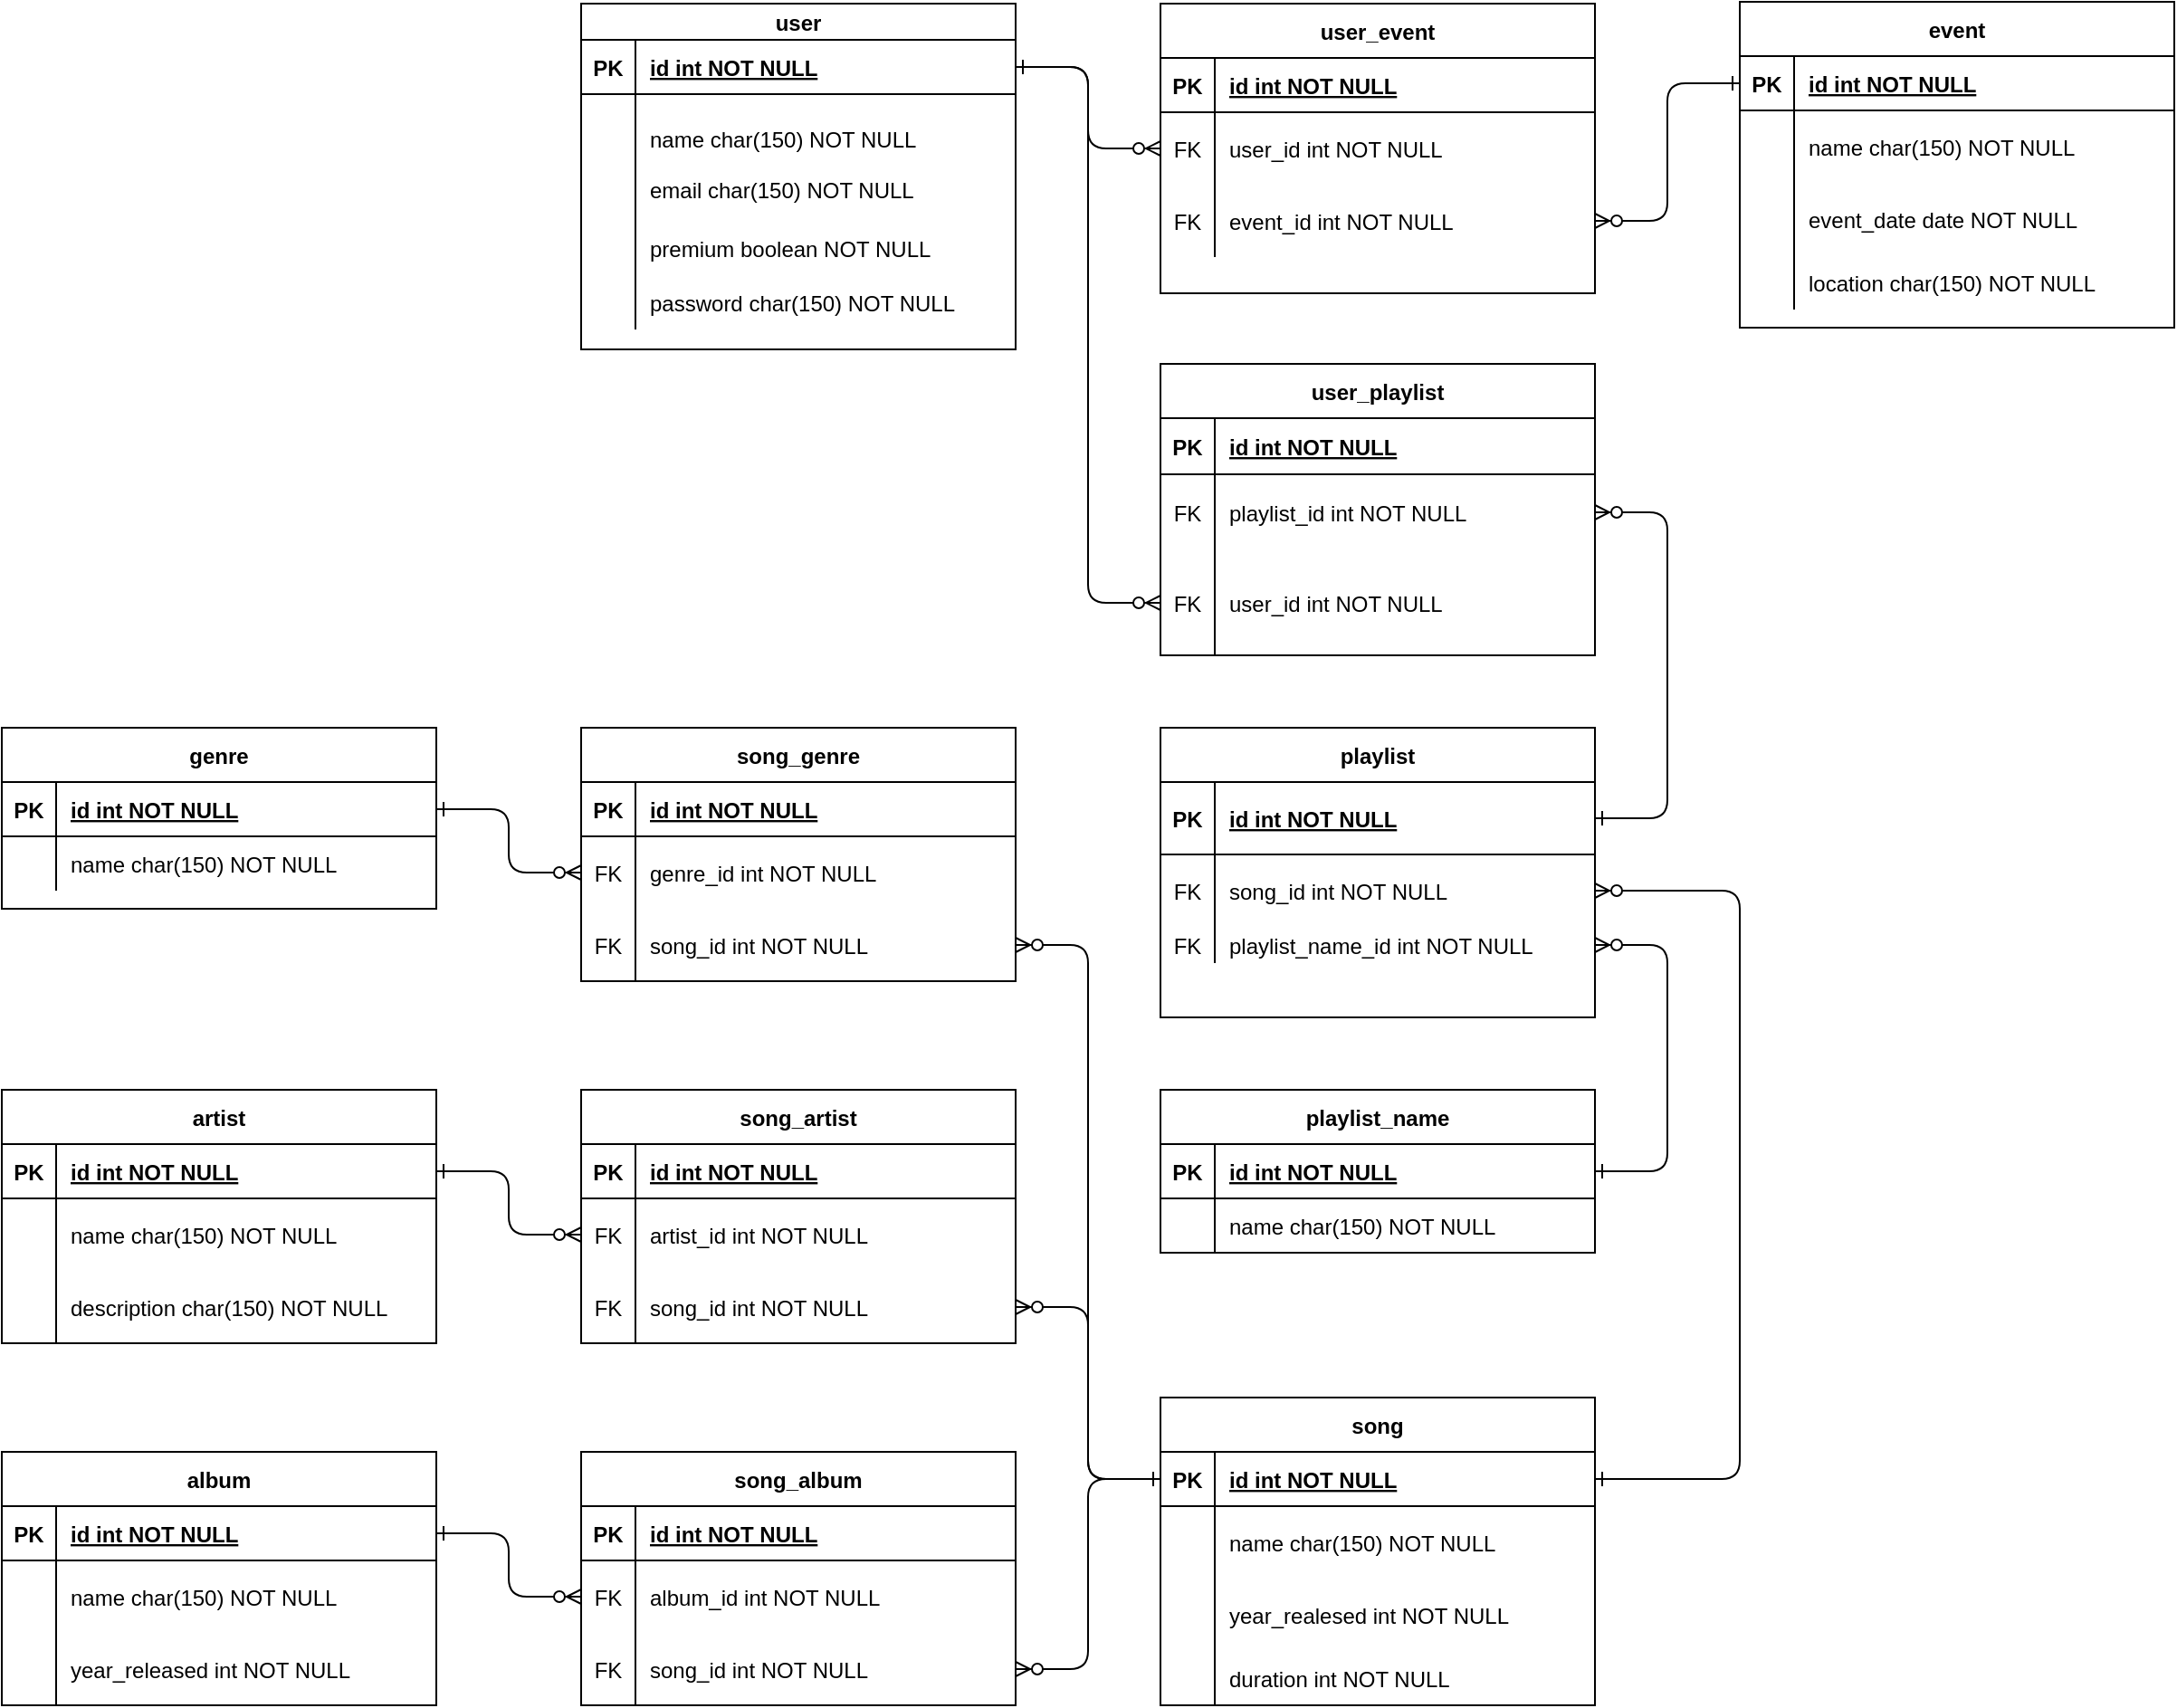 <mxfile version="13.6.2" type="device"><diagram id="R2lEEEUBdFMjLlhIrx00" name="Page-1"><mxGraphModel dx="2424" dy="2251" grid="1" gridSize="10" guides="1" tooltips="1" connect="1" arrows="1" fold="1" page="1" pageScale="1" pageWidth="850" pageHeight="1100" math="0" shadow="0" extFonts="Permanent Marker^https://fonts.googleapis.com/css?family=Permanent+Marker"><root><mxCell id="0"/><mxCell id="1" parent="0"/><mxCell id="C-vyLk0tnHw3VtMMgP7b-1" value="" style="edgeStyle=orthogonalEdgeStyle;endArrow=ERzeroToMany;startArrow=ERone;endFill=1;startFill=0;entryX=0;entryY=0.5;entryDx=0;entryDy=0;" parent="1" source="C-vyLk0tnHw3VtMMgP7b-24" target="S1jPTS4CK1a9OHYv__Up-28" edge="1"><mxGeometry width="100" height="100" relative="1" as="geometry"><mxPoint x="340" y="720" as="sourcePoint"/><mxPoint x="440" y="620" as="targetPoint"/></mxGeometry></mxCell><mxCell id="S1jPTS4CK1a9OHYv__Up-147" value="" style="edgeStyle=orthogonalEdgeStyle;endArrow=ERzeroToMany;startArrow=ERone;endFill=1;startFill=0;" parent="1" source="C-vyLk0tnHw3VtMMgP7b-24" target="S1jPTS4CK1a9OHYv__Up-141" edge="1"><mxGeometry width="100" height="100" relative="1" as="geometry"><mxPoint x="600" y="149" as="sourcePoint"/><mxPoint x="610" y="350" as="targetPoint"/></mxGeometry></mxCell><mxCell id="S1jPTS4CK1a9OHYv__Up-161" value="" style="edgeStyle=orthogonalEdgeStyle;endArrow=ERzeroToMany;startArrow=ERone;endFill=1;startFill=0;" parent="1" source="S1jPTS4CK1a9OHYv__Up-149" target="S1jPTS4CK1a9OHYv__Up-144" edge="1"><mxGeometry width="100" height="100" relative="1" as="geometry"><mxPoint x="670" y="70" as="sourcePoint"/><mxPoint x="680" y="-50" as="targetPoint"/></mxGeometry></mxCell><mxCell id="S1jPTS4CK1a9OHYv__Up-188" value="" style="edgeStyle=elbowEdgeStyle;endArrow=ERzeroToMany;startArrow=ERone;endFill=1;startFill=0;" parent="1" source="S1jPTS4CK1a9OHYv__Up-45" target="S1jPTS4CK1a9OHYv__Up-64" edge="1"><mxGeometry width="100" height="100" relative="1" as="geometry"><mxPoint x="620" y="640" as="sourcePoint"/><mxPoint x="620" y="895" as="targetPoint"/><Array as="points"/></mxGeometry></mxCell><mxCell id="S1jPTS4CK1a9OHYv__Up-189" value="" style="edgeStyle=elbowEdgeStyle;endArrow=ERzeroToMany;startArrow=ERone;endFill=1;startFill=0;exitX=0;exitY=0.5;exitDx=0;exitDy=0;entryX=1;entryY=0.5;entryDx=0;entryDy=0;" parent="1" source="S1jPTS4CK1a9OHYv__Up-45" target="S1jPTS4CK1a9OHYv__Up-185" edge="1"><mxGeometry width="100" height="100" relative="1" as="geometry"><mxPoint x="310" y="570" as="sourcePoint"/><mxPoint x="260" y="730" as="targetPoint"/><Array as="points"/></mxGeometry></mxCell><mxCell id="S1jPTS4CK1a9OHYv__Up-190" value="" style="edgeStyle=elbowEdgeStyle;endArrow=ERzeroToMany;startArrow=ERone;endFill=1;startFill=0;" parent="1" source="S1jPTS4CK1a9OHYv__Up-45" target="S1jPTS4CK1a9OHYv__Up-122" edge="1"><mxGeometry width="100" height="100" relative="1" as="geometry"><mxPoint x="405.28" y="612.82" as="sourcePoint"/><mxPoint x="290" y="1115" as="targetPoint"/><Array as="points"><mxPoint x="320" y="780"/></Array></mxGeometry></mxCell><mxCell id="C-vyLk0tnHw3VtMMgP7b-12" value="" style="edgeStyle=orthogonalEdgeStyle;endArrow=ERzeroToMany;startArrow=ERone;endFill=1;startFill=0;exitX=1;exitY=0.5;exitDx=0;exitDy=0;" parent="1" source="C-vyLk0tnHw3VtMMgP7b-14" target="C-vyLk0tnHw3VtMMgP7b-6" edge="1"><mxGeometry width="100" height="100" relative="1" as="geometry"><mxPoint x="400" y="180" as="sourcePoint"/><mxPoint x="730" y="250" as="targetPoint"/><Array as="points"><mxPoint x="640" y="370"/><mxPoint x="640" y="201"/></Array></mxGeometry></mxCell><mxCell id="S1jPTS4CK1a9OHYv__Up-177" value="" style="edgeStyle=orthogonalEdgeStyle;endArrow=ERzeroToMany;startArrow=ERone;endFill=1;startFill=0;exitX=1;exitY=0.5;exitDx=0;exitDy=0;" parent="1" source="S1jPTS4CK1a9OHYv__Up-166" target="S1jPTS4CK1a9OHYv__Up-172" edge="1"><mxGeometry width="100" height="100" relative="1" as="geometry"><mxPoint x="680" y="500" as="sourcePoint"/><mxPoint x="260" y="367.5" as="targetPoint"/><Array as="points"><mxPoint x="640" y="565"/><mxPoint x="640" y="440"/></Array></mxGeometry></mxCell><mxCell id="S1jPTS4CK1a9OHYv__Up-176" value="" style="edgeStyle=elbowEdgeStyle;endArrow=ERzeroToMany;startArrow=ERone;endFill=1;startFill=0;exitX=1;exitY=0.5;exitDx=0;exitDy=0;" parent="1" source="S1jPTS4CK1a9OHYv__Up-45" target="C-vyLk0tnHw3VtMMgP7b-17" edge="1"><mxGeometry width="100" height="100" relative="1" as="geometry"><mxPoint x="610" y="505" as="sourcePoint"/><mxPoint x="610" y="400" as="targetPoint"/><Array as="points"><mxPoint x="680" y="550"/></Array></mxGeometry></mxCell><mxCell id="S1jPTS4CK1a9OHYv__Up-193" value="" style="edgeStyle=elbowEdgeStyle;endArrow=ERzeroToMany;startArrow=ERone;endFill=1;startFill=0;" parent="1" source="S1jPTS4CK1a9OHYv__Up-126" target="S1jPTS4CK1a9OHYv__Up-119" edge="1"><mxGeometry width="100" height="100" relative="1" as="geometry"><mxPoint x="-70.0" y="895" as="sourcePoint"/><mxPoint x="20.0" y="930" as="targetPoint"/><Array as="points"/></mxGeometry></mxCell><mxCell id="S1jPTS4CK1a9OHYv__Up-191" value="" style="edgeStyle=elbowEdgeStyle;endArrow=ERzeroToMany;startArrow=ERone;endFill=1;startFill=0;" parent="1" source="S1jPTS4CK1a9OHYv__Up-105" target="S1jPTS4CK1a9OHYv__Up-182" edge="1"><mxGeometry width="100" height="100" relative="1" as="geometry"><mxPoint x="-390" y="690" as="sourcePoint"/><mxPoint x="-110" y="650" as="targetPoint"/><Array as="points"/></mxGeometry></mxCell><mxCell id="S1jPTS4CK1a9OHYv__Up-192" value="" style="edgeStyle=elbowEdgeStyle;endArrow=ERzeroToMany;startArrow=ERone;endFill=1;startFill=0;" parent="1" source="S1jPTS4CK1a9OHYv__Up-68" target="S1jPTS4CK1a9OHYv__Up-61" edge="1"><mxGeometry width="100" height="100" relative="1" as="geometry"><mxPoint x="-80.0" y="730" as="sourcePoint"/><mxPoint x="10.0" y="765" as="targetPoint"/><Array as="points"/></mxGeometry></mxCell><mxCell id="S1jPTS4CK1a9OHYv__Up-137" value="user_event" style="shape=table;startSize=30;container=1;collapsible=1;childLayout=tableLayout;fixedRows=1;rowLines=0;fontStyle=1;align=center;resizeLast=1;" parent="1" vertex="1"><mxGeometry x="360" y="-80" width="240" height="160" as="geometry"/></mxCell><mxCell id="S1jPTS4CK1a9OHYv__Up-138" value="" style="shape=partialRectangle;collapsible=0;dropTarget=0;pointerEvents=0;fillColor=none;points=[[0,0.5],[1,0.5]];portConstraint=eastwest;top=0;left=0;right=0;bottom=1;" parent="S1jPTS4CK1a9OHYv__Up-137" vertex="1"><mxGeometry y="30" width="240" height="30" as="geometry"/></mxCell><mxCell id="S1jPTS4CK1a9OHYv__Up-139" value="PK" style="shape=partialRectangle;overflow=hidden;connectable=0;fillColor=none;top=0;left=0;bottom=0;right=0;fontStyle=1;" parent="S1jPTS4CK1a9OHYv__Up-138" vertex="1"><mxGeometry width="30" height="30" as="geometry"/></mxCell><mxCell id="S1jPTS4CK1a9OHYv__Up-140" value="id int NOT NULL " style="shape=partialRectangle;overflow=hidden;connectable=0;fillColor=none;top=0;left=0;bottom=0;right=0;align=left;spacingLeft=6;fontStyle=5;" parent="S1jPTS4CK1a9OHYv__Up-138" vertex="1"><mxGeometry x="30" width="210" height="30" as="geometry"/></mxCell><mxCell id="S1jPTS4CK1a9OHYv__Up-141" value="" style="shape=partialRectangle;collapsible=0;dropTarget=0;pointerEvents=0;fillColor=none;points=[[0,0.5],[1,0.5]];portConstraint=eastwest;top=0;left=0;right=0;bottom=0;" parent="S1jPTS4CK1a9OHYv__Up-137" vertex="1"><mxGeometry y="60" width="240" height="40" as="geometry"/></mxCell><mxCell id="S1jPTS4CK1a9OHYv__Up-142" value="FK" style="shape=partialRectangle;overflow=hidden;connectable=0;fillColor=none;top=0;left=0;bottom=0;right=0;" parent="S1jPTS4CK1a9OHYv__Up-141" vertex="1"><mxGeometry width="30" height="40" as="geometry"/></mxCell><mxCell id="S1jPTS4CK1a9OHYv__Up-143" value="user_id int NOT NULL" style="shape=partialRectangle;overflow=hidden;connectable=0;fillColor=none;top=0;left=0;bottom=0;right=0;align=left;spacingLeft=6;" parent="S1jPTS4CK1a9OHYv__Up-141" vertex="1"><mxGeometry x="30" width="210" height="40" as="geometry"/></mxCell><mxCell id="S1jPTS4CK1a9OHYv__Up-144" value="" style="shape=partialRectangle;collapsible=0;dropTarget=0;pointerEvents=0;fillColor=none;points=[[0,0.5],[1,0.5]];portConstraint=eastwest;top=0;left=0;right=0;bottom=0;" parent="S1jPTS4CK1a9OHYv__Up-137" vertex="1"><mxGeometry y="100" width="240" height="40" as="geometry"/></mxCell><mxCell id="S1jPTS4CK1a9OHYv__Up-145" value="FK" style="shape=partialRectangle;overflow=hidden;connectable=0;fillColor=none;top=0;left=0;bottom=0;right=0;" parent="S1jPTS4CK1a9OHYv__Up-144" vertex="1"><mxGeometry width="30" height="40" as="geometry"/></mxCell><mxCell id="S1jPTS4CK1a9OHYv__Up-146" value="event_id int NOT NULL" style="shape=partialRectangle;overflow=hidden;connectable=0;fillColor=none;top=0;left=0;bottom=0;right=0;align=left;spacingLeft=6;" parent="S1jPTS4CK1a9OHYv__Up-144" vertex="1"><mxGeometry x="30" width="210" height="40" as="geometry"/></mxCell><mxCell id="S1jPTS4CK1a9OHYv__Up-148" value="event" style="shape=table;startSize=30;container=1;collapsible=1;childLayout=tableLayout;fixedRows=1;rowLines=0;fontStyle=1;align=center;resizeLast=1;" parent="1" vertex="1"><mxGeometry x="680" y="-81" width="240" height="180" as="geometry"/></mxCell><mxCell id="S1jPTS4CK1a9OHYv__Up-149" value="" style="shape=partialRectangle;collapsible=0;dropTarget=0;pointerEvents=0;fillColor=none;points=[[0,0.5],[1,0.5]];portConstraint=eastwest;top=0;left=0;right=0;bottom=1;" parent="S1jPTS4CK1a9OHYv__Up-148" vertex="1"><mxGeometry y="30" width="240" height="30" as="geometry"/></mxCell><mxCell id="S1jPTS4CK1a9OHYv__Up-150" value="PK" style="shape=partialRectangle;overflow=hidden;connectable=0;fillColor=none;top=0;left=0;bottom=0;right=0;fontStyle=1;" parent="S1jPTS4CK1a9OHYv__Up-149" vertex="1"><mxGeometry width="30" height="30" as="geometry"/></mxCell><mxCell id="S1jPTS4CK1a9OHYv__Up-151" value="id int NOT NULL " style="shape=partialRectangle;overflow=hidden;connectable=0;fillColor=none;top=0;left=0;bottom=0;right=0;align=left;spacingLeft=6;fontStyle=5;" parent="S1jPTS4CK1a9OHYv__Up-149" vertex="1"><mxGeometry x="30" width="210" height="30" as="geometry"/></mxCell><mxCell id="S1jPTS4CK1a9OHYv__Up-152" value="" style="shape=partialRectangle;collapsible=0;dropTarget=0;pointerEvents=0;fillColor=none;points=[[0,0.5],[1,0.5]];portConstraint=eastwest;top=0;left=0;right=0;bottom=0;" parent="S1jPTS4CK1a9OHYv__Up-148" vertex="1"><mxGeometry y="60" width="240" height="40" as="geometry"/></mxCell><mxCell id="S1jPTS4CK1a9OHYv__Up-153" value="" style="shape=partialRectangle;overflow=hidden;connectable=0;fillColor=none;top=0;left=0;bottom=0;right=0;" parent="S1jPTS4CK1a9OHYv__Up-152" vertex="1"><mxGeometry width="30" height="40" as="geometry"/></mxCell><mxCell id="S1jPTS4CK1a9OHYv__Up-154" value="name char(150) NOT NULL" style="shape=partialRectangle;overflow=hidden;connectable=0;fillColor=none;top=0;left=0;bottom=0;right=0;align=left;spacingLeft=6;" parent="S1jPTS4CK1a9OHYv__Up-152" vertex="1"><mxGeometry x="30" width="210" height="40" as="geometry"/></mxCell><mxCell id="S1jPTS4CK1a9OHYv__Up-155" value="" style="shape=partialRectangle;collapsible=0;dropTarget=0;pointerEvents=0;fillColor=none;points=[[0,0.5],[1,0.5]];portConstraint=eastwest;top=0;left=0;right=0;bottom=0;" parent="S1jPTS4CK1a9OHYv__Up-148" vertex="1"><mxGeometry y="100" width="240" height="40" as="geometry"/></mxCell><mxCell id="S1jPTS4CK1a9OHYv__Up-156" value="" style="shape=partialRectangle;overflow=hidden;connectable=0;fillColor=none;top=0;left=0;bottom=0;right=0;" parent="S1jPTS4CK1a9OHYv__Up-155" vertex="1"><mxGeometry width="30" height="40" as="geometry"/></mxCell><mxCell id="S1jPTS4CK1a9OHYv__Up-157" value="event_date date NOT NULL" style="shape=partialRectangle;overflow=hidden;connectable=0;fillColor=none;top=0;left=0;bottom=0;right=0;align=left;spacingLeft=6;" parent="S1jPTS4CK1a9OHYv__Up-155" vertex="1"><mxGeometry x="30" width="210" height="40" as="geometry"/></mxCell><mxCell id="S1jPTS4CK1a9OHYv__Up-158" value="" style="shape=partialRectangle;collapsible=0;dropTarget=0;pointerEvents=0;fillColor=none;top=0;left=0;bottom=0;right=0;points=[[0,0.5],[1,0.5]];portConstraint=eastwest;" parent="S1jPTS4CK1a9OHYv__Up-148" vertex="1"><mxGeometry y="140" width="240" height="30" as="geometry"/></mxCell><mxCell id="S1jPTS4CK1a9OHYv__Up-159" value="" style="shape=partialRectangle;connectable=0;fillColor=none;top=0;left=0;bottom=0;right=0;fontStyle=0;overflow=hidden;" parent="S1jPTS4CK1a9OHYv__Up-158" vertex="1"><mxGeometry width="30" height="30" as="geometry"/></mxCell><mxCell id="S1jPTS4CK1a9OHYv__Up-160" value="location char(150) NOT NULL" style="shape=partialRectangle;connectable=0;fillColor=none;top=0;left=0;bottom=0;right=0;align=left;spacingLeft=6;fontStyle=0;overflow=hidden;" parent="S1jPTS4CK1a9OHYv__Up-158" vertex="1"><mxGeometry x="30" width="210" height="30" as="geometry"/></mxCell><mxCell id="C-vyLk0tnHw3VtMMgP7b-23" value="user" style="shape=table;startSize=20;container=1;collapsible=1;childLayout=tableLayout;fixedRows=1;rowLines=0;fontStyle=1;align=center;resizeLast=1;" parent="1" vertex="1"><mxGeometry x="40" y="-80" width="240" height="191" as="geometry"/></mxCell><mxCell id="C-vyLk0tnHw3VtMMgP7b-24" value="" style="shape=partialRectangle;collapsible=0;dropTarget=0;pointerEvents=0;fillColor=none;points=[[0,0.5],[1,0.5]];portConstraint=eastwest;top=0;left=0;right=0;bottom=1;" parent="C-vyLk0tnHw3VtMMgP7b-23" vertex="1"><mxGeometry y="20" width="240" height="30" as="geometry"/></mxCell><mxCell id="C-vyLk0tnHw3VtMMgP7b-25" value="PK" style="shape=partialRectangle;overflow=hidden;connectable=0;fillColor=none;top=0;left=0;bottom=0;right=0;fontStyle=1;" parent="C-vyLk0tnHw3VtMMgP7b-24" vertex="1"><mxGeometry width="30" height="30" as="geometry"/></mxCell><mxCell id="C-vyLk0tnHw3VtMMgP7b-26" value="id int NOT NULL " style="shape=partialRectangle;overflow=hidden;connectable=0;fillColor=none;top=0;left=0;bottom=0;right=0;align=left;spacingLeft=6;fontStyle=5;" parent="C-vyLk0tnHw3VtMMgP7b-24" vertex="1"><mxGeometry x="30" width="210" height="30" as="geometry"/></mxCell><mxCell id="C-vyLk0tnHw3VtMMgP7b-27" value="" style="shape=partialRectangle;collapsible=0;dropTarget=0;pointerEvents=0;fillColor=none;points=[[0,0.5],[1,0.5]];portConstraint=eastwest;top=0;left=0;right=0;bottom=0;" parent="C-vyLk0tnHw3VtMMgP7b-23" vertex="1"><mxGeometry y="50" width="240" height="35" as="geometry"/></mxCell><mxCell id="C-vyLk0tnHw3VtMMgP7b-28" value="" style="shape=partialRectangle;overflow=hidden;connectable=0;fillColor=none;top=0;left=0;bottom=0;right=0;" parent="C-vyLk0tnHw3VtMMgP7b-27" vertex="1"><mxGeometry width="30" height="35" as="geometry"/></mxCell><mxCell id="C-vyLk0tnHw3VtMMgP7b-29" value="&#10;name char(150) NOT NULL" style="shape=partialRectangle;overflow=hidden;connectable=0;fillColor=none;top=0;left=0;bottom=0;right=0;align=left;spacingLeft=6;" parent="C-vyLk0tnHw3VtMMgP7b-27" vertex="1"><mxGeometry x="30" width="210" height="35" as="geometry"/></mxCell><mxCell id="S1jPTS4CK1a9OHYv__Up-22" value="" style="shape=partialRectangle;collapsible=0;dropTarget=0;pointerEvents=0;fillColor=none;top=0;left=0;bottom=0;right=0;points=[[0,0.5],[1,0.5]];portConstraint=eastwest;" parent="C-vyLk0tnHw3VtMMgP7b-23" vertex="1"><mxGeometry y="85" width="240" height="35" as="geometry"/></mxCell><mxCell id="S1jPTS4CK1a9OHYv__Up-23" value="" style="shape=partialRectangle;connectable=0;fillColor=none;top=0;left=0;bottom=0;right=0;fontStyle=0;overflow=hidden;" parent="S1jPTS4CK1a9OHYv__Up-22" vertex="1"><mxGeometry width="30" height="35" as="geometry"/></mxCell><mxCell id="S1jPTS4CK1a9OHYv__Up-24" value="email char(150) NOT NULL" style="shape=partialRectangle;connectable=0;fillColor=none;top=0;left=0;bottom=0;right=0;align=left;spacingLeft=6;fontStyle=0;overflow=hidden;" parent="S1jPTS4CK1a9OHYv__Up-22" vertex="1"><mxGeometry x="30" width="210" height="35" as="geometry"/></mxCell><mxCell id="S1jPTS4CK1a9OHYv__Up-25" value="" style="shape=partialRectangle;collapsible=0;dropTarget=0;pointerEvents=0;fillColor=none;top=0;left=0;bottom=0;right=0;points=[[0,0.5],[1,0.5]];portConstraint=eastwest;" parent="C-vyLk0tnHw3VtMMgP7b-23" vertex="1"><mxGeometry y="120" width="240" height="30" as="geometry"/></mxCell><mxCell id="S1jPTS4CK1a9OHYv__Up-26" value="" style="shape=partialRectangle;connectable=0;fillColor=none;top=0;left=0;bottom=0;right=0;fontStyle=0;overflow=hidden;" parent="S1jPTS4CK1a9OHYv__Up-25" vertex="1"><mxGeometry width="30" height="30" as="geometry"/></mxCell><mxCell id="S1jPTS4CK1a9OHYv__Up-27" value="premium boolean NOT NULL" style="shape=partialRectangle;connectable=0;fillColor=none;top=0;left=0;bottom=0;right=0;align=left;spacingLeft=6;fontStyle=0;overflow=hidden;" parent="S1jPTS4CK1a9OHYv__Up-25" vertex="1"><mxGeometry x="30" width="210" height="30" as="geometry"/></mxCell><mxCell id="Dbl0IP7UYlcMWnqFIXPI-4" value="" style="shape=partialRectangle;collapsible=0;dropTarget=0;pointerEvents=0;fillColor=none;top=0;left=0;bottom=0;right=0;points=[[0,0.5],[1,0.5]];portConstraint=eastwest;" parent="C-vyLk0tnHw3VtMMgP7b-23" vertex="1"><mxGeometry y="150" width="240" height="30" as="geometry"/></mxCell><mxCell id="Dbl0IP7UYlcMWnqFIXPI-5" value="" style="shape=partialRectangle;connectable=0;fillColor=none;top=0;left=0;bottom=0;right=0;editable=1;overflow=hidden;" parent="Dbl0IP7UYlcMWnqFIXPI-4" vertex="1"><mxGeometry width="30" height="30" as="geometry"/></mxCell><mxCell id="Dbl0IP7UYlcMWnqFIXPI-6" value="password char(150) NOT NULL" style="shape=partialRectangle;connectable=0;fillColor=none;top=0;left=0;bottom=0;right=0;align=left;spacingLeft=6;overflow=hidden;" parent="Dbl0IP7UYlcMWnqFIXPI-4" vertex="1"><mxGeometry x="30" width="210" height="30" as="geometry"/></mxCell><mxCell id="C-vyLk0tnHw3VtMMgP7b-2" value="user_playlist" style="shape=table;startSize=30;container=1;collapsible=1;childLayout=tableLayout;fixedRows=1;rowLines=0;fontStyle=1;align=center;resizeLast=1;" parent="1" vertex="1"><mxGeometry x="360" y="119" width="240" height="161" as="geometry"/></mxCell><mxCell id="C-vyLk0tnHw3VtMMgP7b-3" value="" style="shape=partialRectangle;collapsible=0;dropTarget=0;pointerEvents=0;fillColor=none;points=[[0,0.5],[1,0.5]];portConstraint=eastwest;top=0;left=0;right=0;bottom=1;" parent="C-vyLk0tnHw3VtMMgP7b-2" vertex="1"><mxGeometry y="30" width="240" height="31" as="geometry"/></mxCell><mxCell id="C-vyLk0tnHw3VtMMgP7b-4" value="PK" style="shape=partialRectangle;overflow=hidden;connectable=0;fillColor=none;top=0;left=0;bottom=0;right=0;fontStyle=1;" parent="C-vyLk0tnHw3VtMMgP7b-3" vertex="1"><mxGeometry width="30" height="31" as="geometry"/></mxCell><mxCell id="C-vyLk0tnHw3VtMMgP7b-5" value="id int NOT NULL " style="shape=partialRectangle;overflow=hidden;connectable=0;fillColor=none;top=0;left=0;bottom=0;right=0;align=left;spacingLeft=6;fontStyle=5;" parent="C-vyLk0tnHw3VtMMgP7b-3" vertex="1"><mxGeometry x="30" width="210" height="31" as="geometry"/></mxCell><mxCell id="C-vyLk0tnHw3VtMMgP7b-6" value="" style="shape=partialRectangle;collapsible=0;dropTarget=0;pointerEvents=0;fillColor=none;points=[[0,0.5],[1,0.5]];portConstraint=eastwest;top=0;left=0;right=0;bottom=0;" parent="C-vyLk0tnHw3VtMMgP7b-2" vertex="1"><mxGeometry y="61" width="240" height="42" as="geometry"/></mxCell><mxCell id="C-vyLk0tnHw3VtMMgP7b-7" value="FK" style="shape=partialRectangle;overflow=hidden;connectable=0;fillColor=none;top=0;left=0;bottom=0;right=0;" parent="C-vyLk0tnHw3VtMMgP7b-6" vertex="1"><mxGeometry width="30" height="42" as="geometry"/></mxCell><mxCell id="C-vyLk0tnHw3VtMMgP7b-8" value="playlist_id int NOT NULL" style="shape=partialRectangle;overflow=hidden;connectable=0;fillColor=none;top=0;left=0;bottom=0;right=0;align=left;spacingLeft=6;" parent="C-vyLk0tnHw3VtMMgP7b-6" vertex="1"><mxGeometry x="30" width="210" height="42" as="geometry"/></mxCell><mxCell id="S1jPTS4CK1a9OHYv__Up-28" value="" style="shape=partialRectangle;collapsible=0;dropTarget=0;pointerEvents=0;fillColor=none;top=0;left=0;bottom=0;right=0;points=[[0,0.5],[1,0.5]];portConstraint=eastwest;" parent="C-vyLk0tnHw3VtMMgP7b-2" vertex="1"><mxGeometry y="103" width="240" height="58" as="geometry"/></mxCell><mxCell id="S1jPTS4CK1a9OHYv__Up-29" value="FK" style="shape=partialRectangle;connectable=0;fillColor=none;top=0;left=0;bottom=0;right=0;fontStyle=0;overflow=hidden;" parent="S1jPTS4CK1a9OHYv__Up-28" vertex="1"><mxGeometry width="30" height="58" as="geometry"/></mxCell><mxCell id="S1jPTS4CK1a9OHYv__Up-30" value="user_id int NOT NULL" style="shape=partialRectangle;connectable=0;fillColor=none;top=0;left=0;bottom=0;right=0;align=left;spacingLeft=6;fontStyle=0;overflow=hidden;" parent="S1jPTS4CK1a9OHYv__Up-28" vertex="1"><mxGeometry x="30" width="210" height="58" as="geometry"/></mxCell><mxCell id="C-vyLk0tnHw3VtMMgP7b-13" value="playlist" style="shape=table;startSize=30;container=1;collapsible=1;childLayout=tableLayout;fixedRows=1;rowLines=0;fontStyle=1;align=center;resizeLast=1;" parent="1" vertex="1"><mxGeometry x="360" y="320" width="240" height="160" as="geometry"/></mxCell><mxCell id="C-vyLk0tnHw3VtMMgP7b-14" value="" style="shape=partialRectangle;collapsible=0;dropTarget=0;pointerEvents=0;fillColor=none;points=[[0,0.5],[1,0.5]];portConstraint=eastwest;top=0;left=0;right=0;bottom=1;" parent="C-vyLk0tnHw3VtMMgP7b-13" vertex="1"><mxGeometry y="30" width="240" height="40" as="geometry"/></mxCell><mxCell id="C-vyLk0tnHw3VtMMgP7b-15" value="PK" style="shape=partialRectangle;overflow=hidden;connectable=0;fillColor=none;top=0;left=0;bottom=0;right=0;fontStyle=1;" parent="C-vyLk0tnHw3VtMMgP7b-14" vertex="1"><mxGeometry width="30" height="40" as="geometry"/></mxCell><mxCell id="C-vyLk0tnHw3VtMMgP7b-16" value="id int NOT NULL " style="shape=partialRectangle;overflow=hidden;connectable=0;fillColor=none;top=0;left=0;bottom=0;right=0;align=left;spacingLeft=6;fontStyle=5;" parent="C-vyLk0tnHw3VtMMgP7b-14" vertex="1"><mxGeometry x="30" width="210" height="40" as="geometry"/></mxCell><mxCell id="C-vyLk0tnHw3VtMMgP7b-17" value="" style="shape=partialRectangle;collapsible=0;dropTarget=0;pointerEvents=0;fillColor=none;points=[[0,0.5],[1,0.5]];portConstraint=eastwest;top=0;left=0;right=0;bottom=0;" parent="C-vyLk0tnHw3VtMMgP7b-13" vertex="1"><mxGeometry y="70" width="240" height="40" as="geometry"/></mxCell><mxCell id="C-vyLk0tnHw3VtMMgP7b-18" value="FK" style="shape=partialRectangle;overflow=hidden;connectable=0;fillColor=none;top=0;left=0;bottom=0;right=0;" parent="C-vyLk0tnHw3VtMMgP7b-17" vertex="1"><mxGeometry width="30" height="40" as="geometry"/></mxCell><mxCell id="C-vyLk0tnHw3VtMMgP7b-19" value="song_id int NOT NULL" style="shape=partialRectangle;overflow=hidden;connectable=0;fillColor=none;top=0;left=0;bottom=0;right=0;align=left;spacingLeft=6;" parent="C-vyLk0tnHw3VtMMgP7b-17" vertex="1"><mxGeometry x="30" width="210" height="40" as="geometry"/></mxCell><mxCell id="S1jPTS4CK1a9OHYv__Up-172" value="" style="shape=partialRectangle;collapsible=0;dropTarget=0;pointerEvents=0;fillColor=none;top=0;left=0;bottom=0;right=0;points=[[0,0.5],[1,0.5]];portConstraint=eastwest;" parent="C-vyLk0tnHw3VtMMgP7b-13" vertex="1"><mxGeometry y="110" width="240" height="20" as="geometry"/></mxCell><mxCell id="S1jPTS4CK1a9OHYv__Up-173" value="FK" style="shape=partialRectangle;connectable=0;fillColor=none;top=0;left=0;bottom=0;right=0;fontStyle=0;overflow=hidden;" parent="S1jPTS4CK1a9OHYv__Up-172" vertex="1"><mxGeometry width="30" height="20" as="geometry"/></mxCell><mxCell id="S1jPTS4CK1a9OHYv__Up-174" value="playlist_name_id int NOT NULL" style="shape=partialRectangle;connectable=0;fillColor=none;top=0;left=0;bottom=0;right=0;align=left;spacingLeft=6;fontStyle=0;overflow=hidden;" parent="S1jPTS4CK1a9OHYv__Up-172" vertex="1"><mxGeometry x="30" width="210" height="20" as="geometry"/></mxCell><mxCell id="S1jPTS4CK1a9OHYv__Up-165" value="playlist_name" style="shape=table;startSize=30;container=1;collapsible=1;childLayout=tableLayout;fixedRows=1;rowLines=0;fontStyle=1;align=center;resizeLast=1;" parent="1" vertex="1"><mxGeometry x="360" y="520" width="240" height="90" as="geometry"/></mxCell><mxCell id="S1jPTS4CK1a9OHYv__Up-166" value="" style="shape=partialRectangle;collapsible=0;dropTarget=0;pointerEvents=0;fillColor=none;points=[[0,0.5],[1,0.5]];portConstraint=eastwest;top=0;left=0;right=0;bottom=1;" parent="S1jPTS4CK1a9OHYv__Up-165" vertex="1"><mxGeometry y="30" width="240" height="30" as="geometry"/></mxCell><mxCell id="S1jPTS4CK1a9OHYv__Up-167" value="PK" style="shape=partialRectangle;overflow=hidden;connectable=0;fillColor=none;top=0;left=0;bottom=0;right=0;fontStyle=1;" parent="S1jPTS4CK1a9OHYv__Up-166" vertex="1"><mxGeometry width="30" height="30" as="geometry"/></mxCell><mxCell id="S1jPTS4CK1a9OHYv__Up-168" value="id int NOT NULL " style="shape=partialRectangle;overflow=hidden;connectable=0;fillColor=none;top=0;left=0;bottom=0;right=0;align=left;spacingLeft=6;fontStyle=5;" parent="S1jPTS4CK1a9OHYv__Up-166" vertex="1"><mxGeometry x="30" width="210" height="30" as="geometry"/></mxCell><mxCell id="S1jPTS4CK1a9OHYv__Up-169" value="" style="shape=partialRectangle;collapsible=0;dropTarget=0;pointerEvents=0;fillColor=none;points=[[0,0.5],[1,0.5]];portConstraint=eastwest;top=0;left=0;right=0;bottom=0;" parent="S1jPTS4CK1a9OHYv__Up-165" vertex="1"><mxGeometry y="60" width="240" height="30" as="geometry"/></mxCell><mxCell id="S1jPTS4CK1a9OHYv__Up-170" value="" style="shape=partialRectangle;overflow=hidden;connectable=0;fillColor=none;top=0;left=0;bottom=0;right=0;" parent="S1jPTS4CK1a9OHYv__Up-169" vertex="1"><mxGeometry width="30" height="30" as="geometry"/></mxCell><mxCell id="S1jPTS4CK1a9OHYv__Up-171" value="name char(150) NOT NULL" style="shape=partialRectangle;overflow=hidden;connectable=0;fillColor=none;top=0;left=0;bottom=0;right=0;align=left;spacingLeft=6;" parent="S1jPTS4CK1a9OHYv__Up-169" vertex="1"><mxGeometry x="30" width="210" height="30" as="geometry"/></mxCell><mxCell id="S1jPTS4CK1a9OHYv__Up-57" value="song_genre" style="shape=table;startSize=30;container=1;collapsible=1;childLayout=tableLayout;fixedRows=1;rowLines=0;fontStyle=1;align=center;resizeLast=1;" parent="1" vertex="1"><mxGeometry x="40" y="320" width="240" height="140" as="geometry"/></mxCell><mxCell id="S1jPTS4CK1a9OHYv__Up-58" value="" style="shape=partialRectangle;collapsible=0;dropTarget=0;pointerEvents=0;fillColor=none;points=[[0,0.5],[1,0.5]];portConstraint=eastwest;top=0;left=0;right=0;bottom=1;" parent="S1jPTS4CK1a9OHYv__Up-57" vertex="1"><mxGeometry y="30" width="240" height="30" as="geometry"/></mxCell><mxCell id="S1jPTS4CK1a9OHYv__Up-59" value="PK" style="shape=partialRectangle;overflow=hidden;connectable=0;fillColor=none;top=0;left=0;bottom=0;right=0;fontStyle=1;" parent="S1jPTS4CK1a9OHYv__Up-58" vertex="1"><mxGeometry width="30" height="30" as="geometry"/></mxCell><mxCell id="S1jPTS4CK1a9OHYv__Up-60" value="id int NOT NULL " style="shape=partialRectangle;overflow=hidden;connectable=0;fillColor=none;top=0;left=0;bottom=0;right=0;align=left;spacingLeft=6;fontStyle=5;" parent="S1jPTS4CK1a9OHYv__Up-58" vertex="1"><mxGeometry x="30" width="210" height="30" as="geometry"/></mxCell><mxCell id="S1jPTS4CK1a9OHYv__Up-61" value="" style="shape=partialRectangle;collapsible=0;dropTarget=0;pointerEvents=0;fillColor=none;points=[[0,0.5],[1,0.5]];portConstraint=eastwest;top=0;left=0;right=0;bottom=0;" parent="S1jPTS4CK1a9OHYv__Up-57" vertex="1"><mxGeometry y="60" width="240" height="40" as="geometry"/></mxCell><mxCell id="S1jPTS4CK1a9OHYv__Up-62" value="FK" style="shape=partialRectangle;overflow=hidden;connectable=0;fillColor=none;top=0;left=0;bottom=0;right=0;" parent="S1jPTS4CK1a9OHYv__Up-61" vertex="1"><mxGeometry width="30" height="40" as="geometry"/></mxCell><mxCell id="S1jPTS4CK1a9OHYv__Up-63" value="genre_id int NOT NULL" style="shape=partialRectangle;overflow=hidden;connectable=0;fillColor=none;top=0;left=0;bottom=0;right=0;align=left;spacingLeft=6;" parent="S1jPTS4CK1a9OHYv__Up-61" vertex="1"><mxGeometry x="30" width="210" height="40" as="geometry"/></mxCell><mxCell id="S1jPTS4CK1a9OHYv__Up-64" value="" style="shape=partialRectangle;collapsible=0;dropTarget=0;pointerEvents=0;fillColor=none;points=[[0,0.5],[1,0.5]];portConstraint=eastwest;top=0;left=0;right=0;bottom=0;" parent="S1jPTS4CK1a9OHYv__Up-57" vertex="1"><mxGeometry y="100" width="240" height="40" as="geometry"/></mxCell><mxCell id="S1jPTS4CK1a9OHYv__Up-65" value="FK" style="shape=partialRectangle;overflow=hidden;connectable=0;fillColor=none;top=0;left=0;bottom=0;right=0;" parent="S1jPTS4CK1a9OHYv__Up-64" vertex="1"><mxGeometry width="30" height="40" as="geometry"/></mxCell><mxCell id="S1jPTS4CK1a9OHYv__Up-66" value="song_id int NOT NULL" style="shape=partialRectangle;overflow=hidden;connectable=0;fillColor=none;top=0;left=0;bottom=0;right=0;align=left;spacingLeft=6;" parent="S1jPTS4CK1a9OHYv__Up-64" vertex="1"><mxGeometry x="30" width="210" height="40" as="geometry"/></mxCell><mxCell id="S1jPTS4CK1a9OHYv__Up-178" value="song_artist" style="shape=table;startSize=30;container=1;collapsible=1;childLayout=tableLayout;fixedRows=1;rowLines=0;fontStyle=1;align=center;resizeLast=1;" parent="1" vertex="1"><mxGeometry x="40" y="520" width="240" height="140" as="geometry"/></mxCell><mxCell id="S1jPTS4CK1a9OHYv__Up-179" value="" style="shape=partialRectangle;collapsible=0;dropTarget=0;pointerEvents=0;fillColor=none;points=[[0,0.5],[1,0.5]];portConstraint=eastwest;top=0;left=0;right=0;bottom=1;" parent="S1jPTS4CK1a9OHYv__Up-178" vertex="1"><mxGeometry y="30" width="240" height="30" as="geometry"/></mxCell><mxCell id="S1jPTS4CK1a9OHYv__Up-180" value="PK" style="shape=partialRectangle;overflow=hidden;connectable=0;fillColor=none;top=0;left=0;bottom=0;right=0;fontStyle=1;" parent="S1jPTS4CK1a9OHYv__Up-179" vertex="1"><mxGeometry width="30" height="30" as="geometry"/></mxCell><mxCell id="S1jPTS4CK1a9OHYv__Up-181" value="id int NOT NULL " style="shape=partialRectangle;overflow=hidden;connectable=0;fillColor=none;top=0;left=0;bottom=0;right=0;align=left;spacingLeft=6;fontStyle=5;" parent="S1jPTS4CK1a9OHYv__Up-179" vertex="1"><mxGeometry x="30" width="210" height="30" as="geometry"/></mxCell><mxCell id="S1jPTS4CK1a9OHYv__Up-182" value="" style="shape=partialRectangle;collapsible=0;dropTarget=0;pointerEvents=0;fillColor=none;points=[[0,0.5],[1,0.5]];portConstraint=eastwest;top=0;left=0;right=0;bottom=0;" parent="S1jPTS4CK1a9OHYv__Up-178" vertex="1"><mxGeometry y="60" width="240" height="40" as="geometry"/></mxCell><mxCell id="S1jPTS4CK1a9OHYv__Up-183" value="FK" style="shape=partialRectangle;overflow=hidden;connectable=0;fillColor=none;top=0;left=0;bottom=0;right=0;" parent="S1jPTS4CK1a9OHYv__Up-182" vertex="1"><mxGeometry width="30" height="40" as="geometry"/></mxCell><mxCell id="S1jPTS4CK1a9OHYv__Up-184" value="artist_id int NOT NULL" style="shape=partialRectangle;overflow=hidden;connectable=0;fillColor=none;top=0;left=0;bottom=0;right=0;align=left;spacingLeft=6;" parent="S1jPTS4CK1a9OHYv__Up-182" vertex="1"><mxGeometry x="30" width="210" height="40" as="geometry"/></mxCell><mxCell id="S1jPTS4CK1a9OHYv__Up-185" value="" style="shape=partialRectangle;collapsible=0;dropTarget=0;pointerEvents=0;fillColor=none;points=[[0,0.5],[1,0.5]];portConstraint=eastwest;top=0;left=0;right=0;bottom=0;" parent="S1jPTS4CK1a9OHYv__Up-178" vertex="1"><mxGeometry y="100" width="240" height="40" as="geometry"/></mxCell><mxCell id="S1jPTS4CK1a9OHYv__Up-186" value="FK" style="shape=partialRectangle;overflow=hidden;connectable=0;fillColor=none;top=0;left=0;bottom=0;right=0;" parent="S1jPTS4CK1a9OHYv__Up-185" vertex="1"><mxGeometry width="30" height="40" as="geometry"/></mxCell><mxCell id="S1jPTS4CK1a9OHYv__Up-187" value="song_id int NOT NULL" style="shape=partialRectangle;overflow=hidden;connectable=0;fillColor=none;top=0;left=0;bottom=0;right=0;align=left;spacingLeft=6;" parent="S1jPTS4CK1a9OHYv__Up-185" vertex="1"><mxGeometry x="30" width="210" height="40" as="geometry"/></mxCell><mxCell id="S1jPTS4CK1a9OHYv__Up-115" value="song_album" style="shape=table;startSize=30;container=1;collapsible=1;childLayout=tableLayout;fixedRows=1;rowLines=0;fontStyle=1;align=center;resizeLast=1;" parent="1" vertex="1"><mxGeometry x="40" y="720" width="240" height="140" as="geometry"/></mxCell><mxCell id="S1jPTS4CK1a9OHYv__Up-116" value="" style="shape=partialRectangle;collapsible=0;dropTarget=0;pointerEvents=0;fillColor=none;points=[[0,0.5],[1,0.5]];portConstraint=eastwest;top=0;left=0;right=0;bottom=1;" parent="S1jPTS4CK1a9OHYv__Up-115" vertex="1"><mxGeometry y="30" width="240" height="30" as="geometry"/></mxCell><mxCell id="S1jPTS4CK1a9OHYv__Up-117" value="PK" style="shape=partialRectangle;overflow=hidden;connectable=0;fillColor=none;top=0;left=0;bottom=0;right=0;fontStyle=1;" parent="S1jPTS4CK1a9OHYv__Up-116" vertex="1"><mxGeometry width="30" height="30" as="geometry"/></mxCell><mxCell id="S1jPTS4CK1a9OHYv__Up-118" value="id int NOT NULL " style="shape=partialRectangle;overflow=hidden;connectable=0;fillColor=none;top=0;left=0;bottom=0;right=0;align=left;spacingLeft=6;fontStyle=5;" parent="S1jPTS4CK1a9OHYv__Up-116" vertex="1"><mxGeometry x="30" width="210" height="30" as="geometry"/></mxCell><mxCell id="S1jPTS4CK1a9OHYv__Up-119" value="" style="shape=partialRectangle;collapsible=0;dropTarget=0;pointerEvents=0;fillColor=none;points=[[0,0.5],[1,0.5]];portConstraint=eastwest;top=0;left=0;right=0;bottom=0;" parent="S1jPTS4CK1a9OHYv__Up-115" vertex="1"><mxGeometry y="60" width="240" height="40" as="geometry"/></mxCell><mxCell id="S1jPTS4CK1a9OHYv__Up-120" value="FK" style="shape=partialRectangle;overflow=hidden;connectable=0;fillColor=none;top=0;left=0;bottom=0;right=0;" parent="S1jPTS4CK1a9OHYv__Up-119" vertex="1"><mxGeometry width="30" height="40" as="geometry"/></mxCell><mxCell id="S1jPTS4CK1a9OHYv__Up-121" value="album_id int NOT NULL" style="shape=partialRectangle;overflow=hidden;connectable=0;fillColor=none;top=0;left=0;bottom=0;right=0;align=left;spacingLeft=6;" parent="S1jPTS4CK1a9OHYv__Up-119" vertex="1"><mxGeometry x="30" width="210" height="40" as="geometry"/></mxCell><mxCell id="S1jPTS4CK1a9OHYv__Up-122" value="" style="shape=partialRectangle;collapsible=0;dropTarget=0;pointerEvents=0;fillColor=none;points=[[0,0.5],[1,0.5]];portConstraint=eastwest;top=0;left=0;right=0;bottom=0;" parent="S1jPTS4CK1a9OHYv__Up-115" vertex="1"><mxGeometry y="100" width="240" height="40" as="geometry"/></mxCell><mxCell id="S1jPTS4CK1a9OHYv__Up-123" value="FK" style="shape=partialRectangle;overflow=hidden;connectable=0;fillColor=none;top=0;left=0;bottom=0;right=0;" parent="S1jPTS4CK1a9OHYv__Up-122" vertex="1"><mxGeometry width="30" height="40" as="geometry"/></mxCell><mxCell id="S1jPTS4CK1a9OHYv__Up-124" value="song_id int NOT NULL" style="shape=partialRectangle;overflow=hidden;connectable=0;fillColor=none;top=0;left=0;bottom=0;right=0;align=left;spacingLeft=6;" parent="S1jPTS4CK1a9OHYv__Up-122" vertex="1"><mxGeometry x="30" width="210" height="40" as="geometry"/></mxCell><mxCell id="S1jPTS4CK1a9OHYv__Up-67" value="genre" style="shape=table;startSize=30;container=1;collapsible=1;childLayout=tableLayout;fixedRows=1;rowLines=0;fontStyle=1;align=center;resizeLast=1;" parent="1" vertex="1"><mxGeometry x="-280" y="320" width="240" height="100" as="geometry"/></mxCell><mxCell id="S1jPTS4CK1a9OHYv__Up-68" value="" style="shape=partialRectangle;collapsible=0;dropTarget=0;pointerEvents=0;fillColor=none;points=[[0,0.5],[1,0.5]];portConstraint=eastwest;top=0;left=0;right=0;bottom=1;" parent="S1jPTS4CK1a9OHYv__Up-67" vertex="1"><mxGeometry y="30" width="240" height="30" as="geometry"/></mxCell><mxCell id="S1jPTS4CK1a9OHYv__Up-69" value="PK" style="shape=partialRectangle;overflow=hidden;connectable=0;fillColor=none;top=0;left=0;bottom=0;right=0;fontStyle=1;" parent="S1jPTS4CK1a9OHYv__Up-68" vertex="1"><mxGeometry width="30" height="30" as="geometry"/></mxCell><mxCell id="S1jPTS4CK1a9OHYv__Up-70" value="id int NOT NULL " style="shape=partialRectangle;overflow=hidden;connectable=0;fillColor=none;top=0;left=0;bottom=0;right=0;align=left;spacingLeft=6;fontStyle=5;" parent="S1jPTS4CK1a9OHYv__Up-68" vertex="1"><mxGeometry x="30" width="210" height="30" as="geometry"/></mxCell><mxCell id="S1jPTS4CK1a9OHYv__Up-74" value="" style="shape=partialRectangle;collapsible=0;dropTarget=0;pointerEvents=0;fillColor=none;points=[[0,0.5],[1,0.5]];portConstraint=eastwest;top=0;left=0;right=0;bottom=0;" parent="S1jPTS4CK1a9OHYv__Up-67" vertex="1"><mxGeometry y="60" width="240" height="30" as="geometry"/></mxCell><mxCell id="S1jPTS4CK1a9OHYv__Up-75" value="" style="shape=partialRectangle;overflow=hidden;connectable=0;fillColor=none;top=0;left=0;bottom=0;right=0;" parent="S1jPTS4CK1a9OHYv__Up-74" vertex="1"><mxGeometry width="30" height="30" as="geometry"/></mxCell><mxCell id="S1jPTS4CK1a9OHYv__Up-76" value="name char(150) NOT NULL" style="shape=partialRectangle;overflow=hidden;connectable=0;fillColor=none;top=0;left=0;bottom=0;right=0;align=left;spacingLeft=6;" parent="S1jPTS4CK1a9OHYv__Up-74" vertex="1"><mxGeometry x="30" width="210" height="30" as="geometry"/></mxCell><mxCell id="S1jPTS4CK1a9OHYv__Up-104" value="artist" style="shape=table;startSize=30;container=1;collapsible=1;childLayout=tableLayout;fixedRows=1;rowLines=0;fontStyle=1;align=center;resizeLast=1;" parent="1" vertex="1"><mxGeometry x="-280" y="520" width="240" height="140" as="geometry"/></mxCell><mxCell id="S1jPTS4CK1a9OHYv__Up-105" value="" style="shape=partialRectangle;collapsible=0;dropTarget=0;pointerEvents=0;fillColor=none;points=[[0,0.5],[1,0.5]];portConstraint=eastwest;top=0;left=0;right=0;bottom=1;" parent="S1jPTS4CK1a9OHYv__Up-104" vertex="1"><mxGeometry y="30" width="240" height="30" as="geometry"/></mxCell><mxCell id="S1jPTS4CK1a9OHYv__Up-106" value="PK" style="shape=partialRectangle;overflow=hidden;connectable=0;fillColor=none;top=0;left=0;bottom=0;right=0;fontStyle=1;" parent="S1jPTS4CK1a9OHYv__Up-105" vertex="1"><mxGeometry width="30" height="30" as="geometry"/></mxCell><mxCell id="S1jPTS4CK1a9OHYv__Up-107" value="id int NOT NULL " style="shape=partialRectangle;overflow=hidden;connectable=0;fillColor=none;top=0;left=0;bottom=0;right=0;align=left;spacingLeft=6;fontStyle=5;" parent="S1jPTS4CK1a9OHYv__Up-105" vertex="1"><mxGeometry x="30" width="210" height="30" as="geometry"/></mxCell><mxCell id="S1jPTS4CK1a9OHYv__Up-108" value="" style="shape=partialRectangle;collapsible=0;dropTarget=0;pointerEvents=0;fillColor=none;points=[[0,0.5],[1,0.5]];portConstraint=eastwest;top=0;left=0;right=0;bottom=0;" parent="S1jPTS4CK1a9OHYv__Up-104" vertex="1"><mxGeometry y="60" width="240" height="40" as="geometry"/></mxCell><mxCell id="S1jPTS4CK1a9OHYv__Up-109" value="" style="shape=partialRectangle;overflow=hidden;connectable=0;fillColor=none;top=0;left=0;bottom=0;right=0;" parent="S1jPTS4CK1a9OHYv__Up-108" vertex="1"><mxGeometry width="30" height="40" as="geometry"/></mxCell><mxCell id="S1jPTS4CK1a9OHYv__Up-110" value="name char(150) NOT NULL" style="shape=partialRectangle;overflow=hidden;connectable=0;fillColor=none;top=0;left=0;bottom=0;right=0;align=left;spacingLeft=6;" parent="S1jPTS4CK1a9OHYv__Up-108" vertex="1"><mxGeometry x="30" width="210" height="40" as="geometry"/></mxCell><mxCell id="S1jPTS4CK1a9OHYv__Up-111" value="" style="shape=partialRectangle;collapsible=0;dropTarget=0;pointerEvents=0;fillColor=none;points=[[0,0.5],[1,0.5]];portConstraint=eastwest;top=0;left=0;right=0;bottom=0;" parent="S1jPTS4CK1a9OHYv__Up-104" vertex="1"><mxGeometry y="100" width="240" height="40" as="geometry"/></mxCell><mxCell id="S1jPTS4CK1a9OHYv__Up-112" value="" style="shape=partialRectangle;overflow=hidden;connectable=0;fillColor=none;top=0;left=0;bottom=0;right=0;" parent="S1jPTS4CK1a9OHYv__Up-111" vertex="1"><mxGeometry width="30" height="40" as="geometry"/></mxCell><mxCell id="S1jPTS4CK1a9OHYv__Up-113" value="description char(150) NOT NULL" style="shape=partialRectangle;overflow=hidden;connectable=0;fillColor=none;top=0;left=0;bottom=0;right=0;align=left;spacingLeft=6;" parent="S1jPTS4CK1a9OHYv__Up-111" vertex="1"><mxGeometry x="30" width="210" height="40" as="geometry"/></mxCell><mxCell id="S1jPTS4CK1a9OHYv__Up-125" value="album" style="shape=table;startSize=30;container=1;collapsible=1;childLayout=tableLayout;fixedRows=1;rowLines=0;fontStyle=1;align=center;resizeLast=1;" parent="1" vertex="1"><mxGeometry x="-280" y="720" width="240" height="140" as="geometry"/></mxCell><mxCell id="S1jPTS4CK1a9OHYv__Up-126" value="" style="shape=partialRectangle;collapsible=0;dropTarget=0;pointerEvents=0;fillColor=none;points=[[0,0.5],[1,0.5]];portConstraint=eastwest;top=0;left=0;right=0;bottom=1;" parent="S1jPTS4CK1a9OHYv__Up-125" vertex="1"><mxGeometry y="30" width="240" height="30" as="geometry"/></mxCell><mxCell id="S1jPTS4CK1a9OHYv__Up-127" value="PK" style="shape=partialRectangle;overflow=hidden;connectable=0;fillColor=none;top=0;left=0;bottom=0;right=0;fontStyle=1;" parent="S1jPTS4CK1a9OHYv__Up-126" vertex="1"><mxGeometry width="30" height="30" as="geometry"/></mxCell><mxCell id="S1jPTS4CK1a9OHYv__Up-128" value="id int NOT NULL " style="shape=partialRectangle;overflow=hidden;connectable=0;fillColor=none;top=0;left=0;bottom=0;right=0;align=left;spacingLeft=6;fontStyle=5;" parent="S1jPTS4CK1a9OHYv__Up-126" vertex="1"><mxGeometry x="30" width="210" height="30" as="geometry"/></mxCell><mxCell id="S1jPTS4CK1a9OHYv__Up-129" value="" style="shape=partialRectangle;collapsible=0;dropTarget=0;pointerEvents=0;fillColor=none;points=[[0,0.5],[1,0.5]];portConstraint=eastwest;top=0;left=0;right=0;bottom=0;" parent="S1jPTS4CK1a9OHYv__Up-125" vertex="1"><mxGeometry y="60" width="240" height="40" as="geometry"/></mxCell><mxCell id="S1jPTS4CK1a9OHYv__Up-130" value="" style="shape=partialRectangle;overflow=hidden;connectable=0;fillColor=none;top=0;left=0;bottom=0;right=0;" parent="S1jPTS4CK1a9OHYv__Up-129" vertex="1"><mxGeometry width="30" height="40" as="geometry"/></mxCell><mxCell id="S1jPTS4CK1a9OHYv__Up-131" value="name char(150) NOT NULL" style="shape=partialRectangle;overflow=hidden;connectable=0;fillColor=none;top=0;left=0;bottom=0;right=0;align=left;spacingLeft=6;" parent="S1jPTS4CK1a9OHYv__Up-129" vertex="1"><mxGeometry x="30" width="210" height="40" as="geometry"/></mxCell><mxCell id="S1jPTS4CK1a9OHYv__Up-132" value="" style="shape=partialRectangle;collapsible=0;dropTarget=0;pointerEvents=0;fillColor=none;points=[[0,0.5],[1,0.5]];portConstraint=eastwest;top=0;left=0;right=0;bottom=0;" parent="S1jPTS4CK1a9OHYv__Up-125" vertex="1"><mxGeometry y="100" width="240" height="40" as="geometry"/></mxCell><mxCell id="S1jPTS4CK1a9OHYv__Up-133" value="" style="shape=partialRectangle;overflow=hidden;connectable=0;fillColor=none;top=0;left=0;bottom=0;right=0;" parent="S1jPTS4CK1a9OHYv__Up-132" vertex="1"><mxGeometry width="30" height="40" as="geometry"/></mxCell><mxCell id="S1jPTS4CK1a9OHYv__Up-134" value="year_released int NOT NULL" style="shape=partialRectangle;overflow=hidden;connectable=0;fillColor=none;top=0;left=0;bottom=0;right=0;align=left;spacingLeft=6;" parent="S1jPTS4CK1a9OHYv__Up-132" vertex="1"><mxGeometry x="30" width="210" height="40" as="geometry"/></mxCell><mxCell id="S1jPTS4CK1a9OHYv__Up-44" value="song" style="shape=table;startSize=30;container=1;collapsible=1;childLayout=tableLayout;fixedRows=1;rowLines=0;fontStyle=1;align=center;resizeLast=1;" parent="1" vertex="1"><mxGeometry x="360" y="690" width="240" height="170" as="geometry"/></mxCell><mxCell id="S1jPTS4CK1a9OHYv__Up-45" value="" style="shape=partialRectangle;collapsible=0;dropTarget=0;pointerEvents=0;fillColor=none;points=[[0,0.5],[1,0.5]];portConstraint=eastwest;top=0;left=0;right=0;bottom=1;" parent="S1jPTS4CK1a9OHYv__Up-44" vertex="1"><mxGeometry y="30" width="240" height="30" as="geometry"/></mxCell><mxCell id="S1jPTS4CK1a9OHYv__Up-46" value="PK" style="shape=partialRectangle;overflow=hidden;connectable=0;fillColor=none;top=0;left=0;bottom=0;right=0;fontStyle=1;" parent="S1jPTS4CK1a9OHYv__Up-45" vertex="1"><mxGeometry width="30" height="30" as="geometry"/></mxCell><mxCell id="S1jPTS4CK1a9OHYv__Up-47" value="id int NOT NULL " style="shape=partialRectangle;overflow=hidden;connectable=0;fillColor=none;top=0;left=0;bottom=0;right=0;align=left;spacingLeft=6;fontStyle=5;" parent="S1jPTS4CK1a9OHYv__Up-45" vertex="1"><mxGeometry x="30" width="210" height="30" as="geometry"/></mxCell><mxCell id="S1jPTS4CK1a9OHYv__Up-48" value="" style="shape=partialRectangle;collapsible=0;dropTarget=0;pointerEvents=0;fillColor=none;points=[[0,0.5],[1,0.5]];portConstraint=eastwest;top=0;left=0;right=0;bottom=0;" parent="S1jPTS4CK1a9OHYv__Up-44" vertex="1"><mxGeometry y="60" width="240" height="40" as="geometry"/></mxCell><mxCell id="S1jPTS4CK1a9OHYv__Up-49" value="" style="shape=partialRectangle;overflow=hidden;connectable=0;fillColor=none;top=0;left=0;bottom=0;right=0;" parent="S1jPTS4CK1a9OHYv__Up-48" vertex="1"><mxGeometry width="30" height="40" as="geometry"/></mxCell><mxCell id="S1jPTS4CK1a9OHYv__Up-50" value="name char(150) NOT NULL" style="shape=partialRectangle;overflow=hidden;connectable=0;fillColor=none;top=0;left=0;bottom=0;right=0;align=left;spacingLeft=6;" parent="S1jPTS4CK1a9OHYv__Up-48" vertex="1"><mxGeometry x="30" width="210" height="40" as="geometry"/></mxCell><mxCell id="S1jPTS4CK1a9OHYv__Up-51" value="" style="shape=partialRectangle;collapsible=0;dropTarget=0;pointerEvents=0;fillColor=none;points=[[0,0.5],[1,0.5]];portConstraint=eastwest;top=0;left=0;right=0;bottom=0;" parent="S1jPTS4CK1a9OHYv__Up-44" vertex="1"><mxGeometry y="100" width="240" height="40" as="geometry"/></mxCell><mxCell id="S1jPTS4CK1a9OHYv__Up-52" value="" style="shape=partialRectangle;overflow=hidden;connectable=0;fillColor=none;top=0;left=0;bottom=0;right=0;" parent="S1jPTS4CK1a9OHYv__Up-51" vertex="1"><mxGeometry width="30" height="40" as="geometry"/></mxCell><mxCell id="S1jPTS4CK1a9OHYv__Up-53" value="year_realesed int NOT NULL" style="shape=partialRectangle;overflow=hidden;connectable=0;fillColor=none;top=0;left=0;bottom=0;right=0;align=left;spacingLeft=6;" parent="S1jPTS4CK1a9OHYv__Up-51" vertex="1"><mxGeometry x="30" width="210" height="40" as="geometry"/></mxCell><mxCell id="S1jPTS4CK1a9OHYv__Up-78" value="" style="shape=partialRectangle;collapsible=0;dropTarget=0;pointerEvents=0;fillColor=none;top=0;left=0;bottom=0;right=0;points=[[0,0.5],[1,0.5]];portConstraint=eastwest;" parent="S1jPTS4CK1a9OHYv__Up-44" vertex="1"><mxGeometry y="140" width="240" height="30" as="geometry"/></mxCell><mxCell id="S1jPTS4CK1a9OHYv__Up-79" value="" style="shape=partialRectangle;connectable=0;fillColor=none;top=0;left=0;bottom=0;right=0;fontStyle=0;overflow=hidden;" parent="S1jPTS4CK1a9OHYv__Up-78" vertex="1"><mxGeometry width="30" height="30" as="geometry"/></mxCell><mxCell id="S1jPTS4CK1a9OHYv__Up-80" value="duration int NOT NULL" style="shape=partialRectangle;connectable=0;fillColor=none;top=0;left=0;bottom=0;right=0;align=left;spacingLeft=6;fontStyle=0;overflow=hidden;" parent="S1jPTS4CK1a9OHYv__Up-78" vertex="1"><mxGeometry x="30" width="210" height="30" as="geometry"/></mxCell></root></mxGraphModel></diagram></mxfile>
